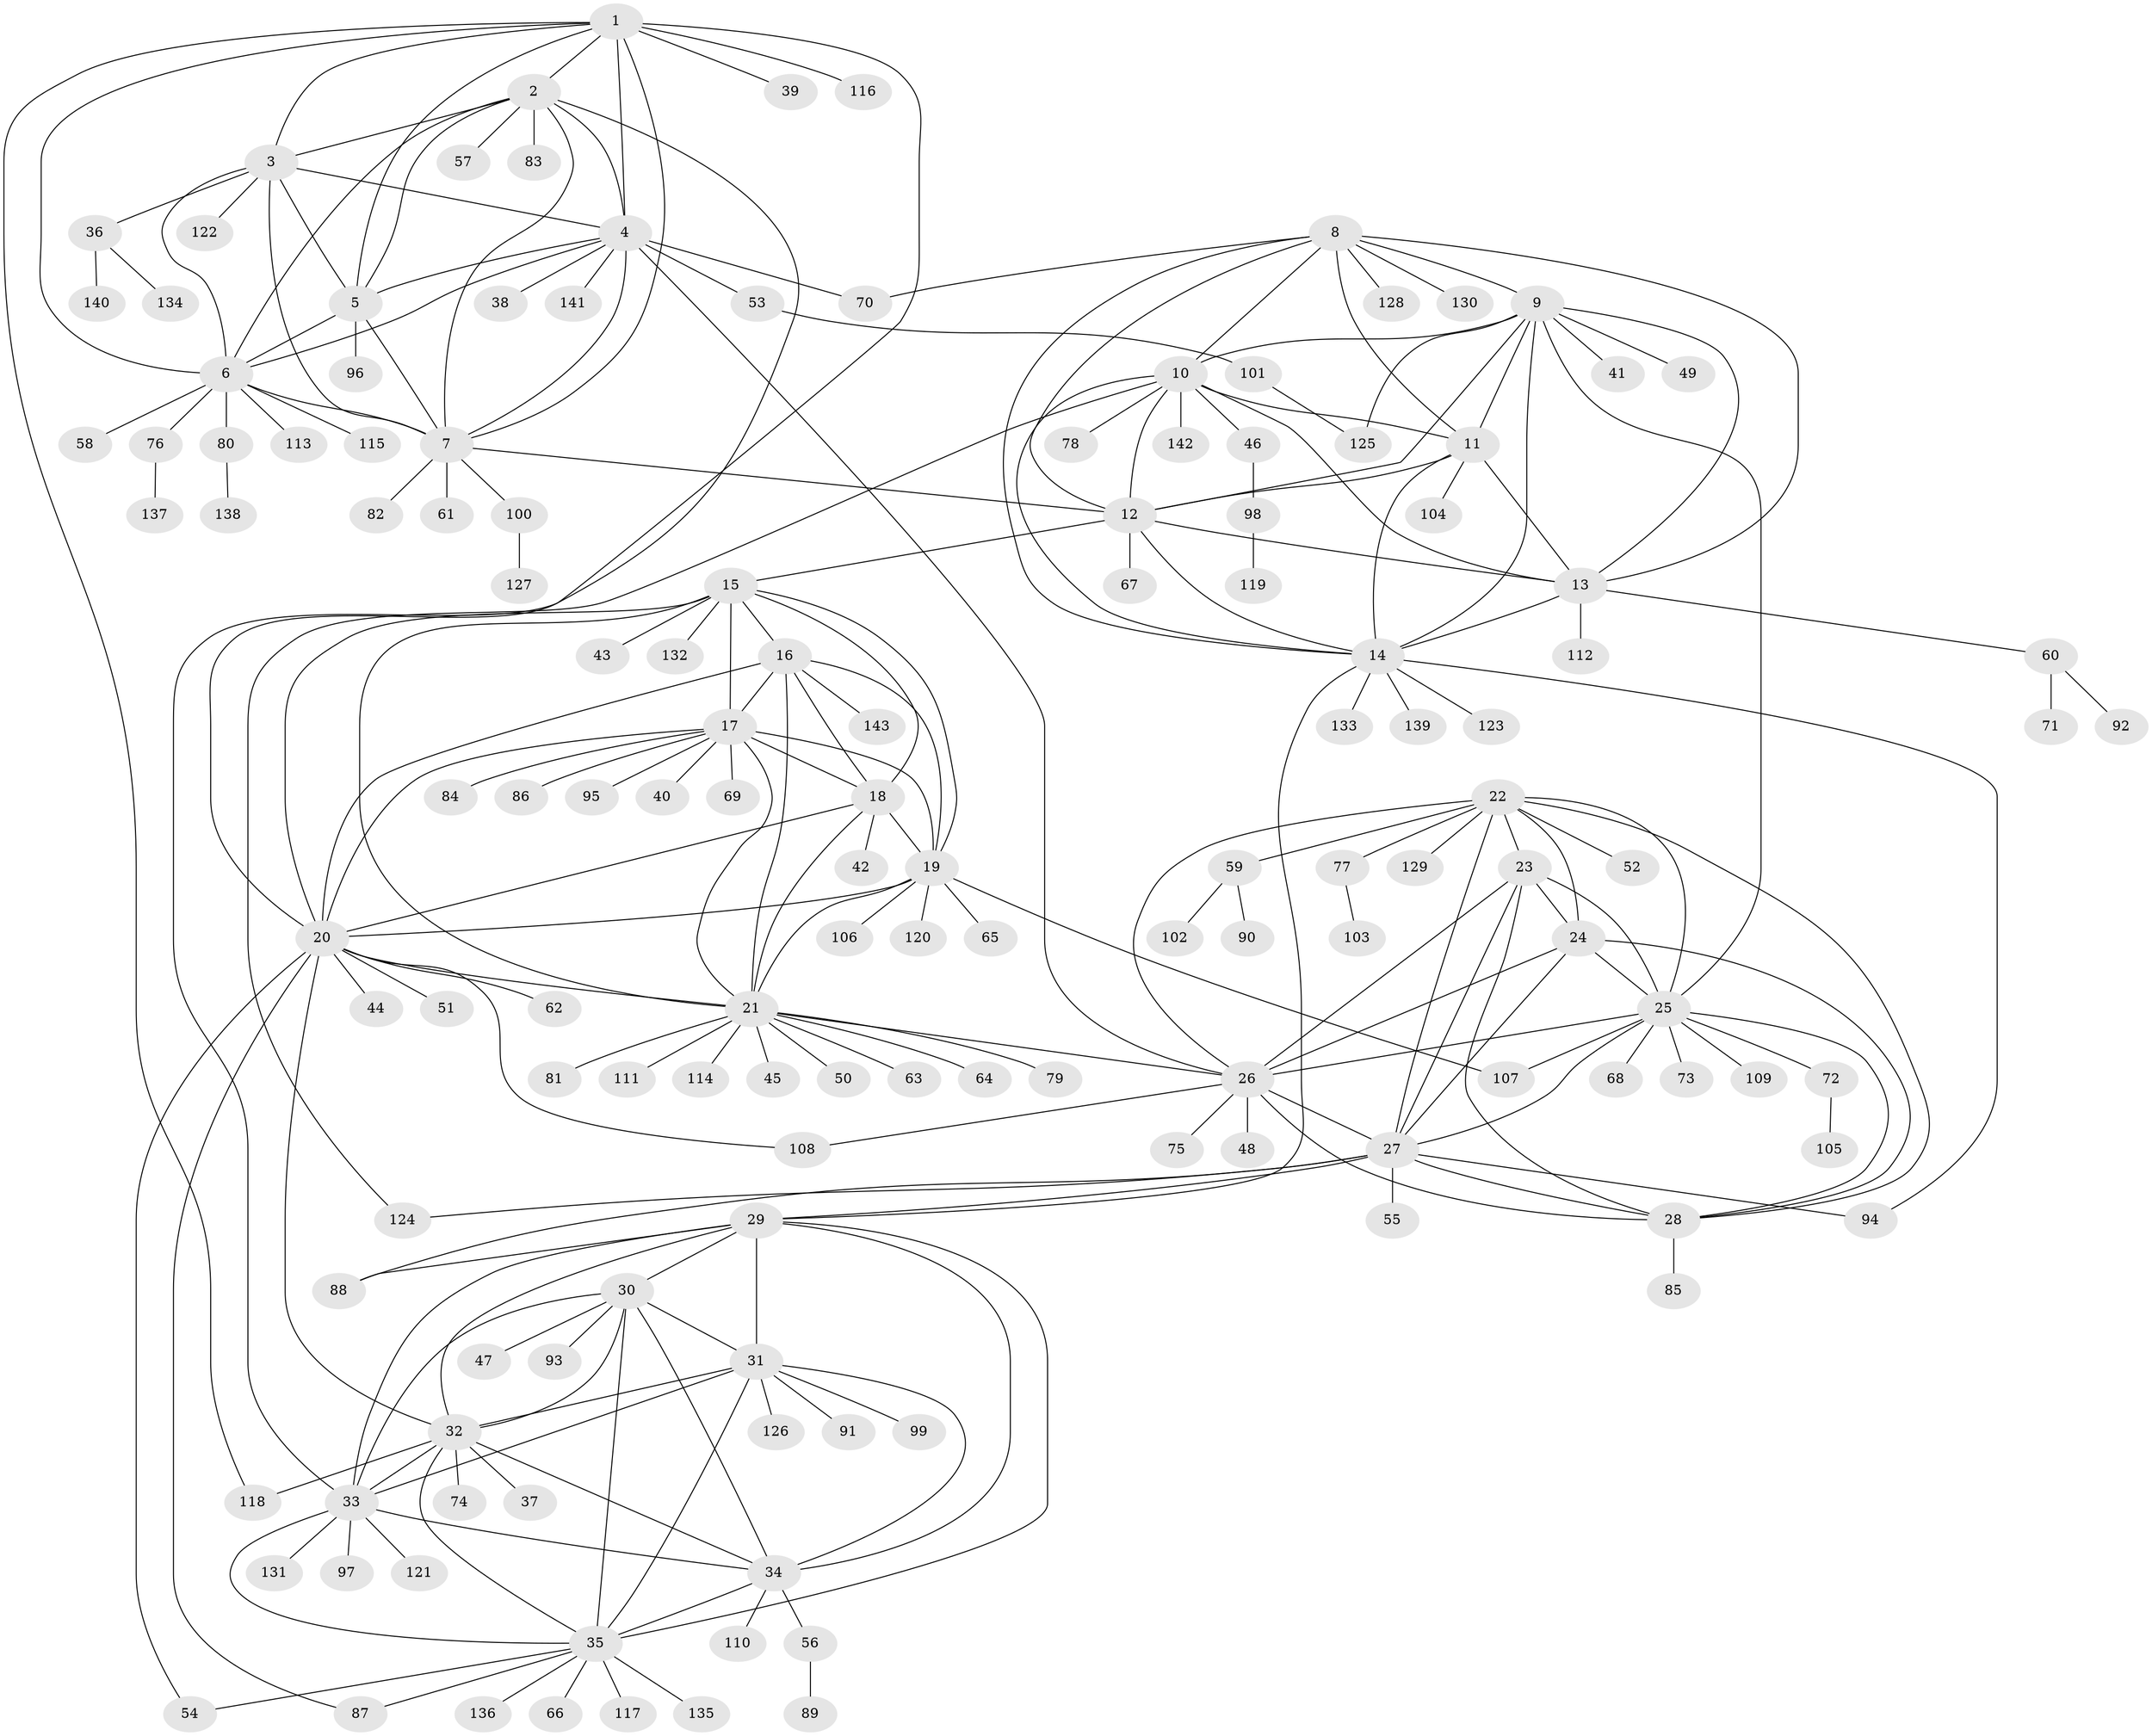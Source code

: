 // Generated by graph-tools (version 1.1) at 2025/50/03/09/25 03:50:38]
// undirected, 143 vertices, 233 edges
graph export_dot {
graph [start="1"]
  node [color=gray90,style=filled];
  1;
  2;
  3;
  4;
  5;
  6;
  7;
  8;
  9;
  10;
  11;
  12;
  13;
  14;
  15;
  16;
  17;
  18;
  19;
  20;
  21;
  22;
  23;
  24;
  25;
  26;
  27;
  28;
  29;
  30;
  31;
  32;
  33;
  34;
  35;
  36;
  37;
  38;
  39;
  40;
  41;
  42;
  43;
  44;
  45;
  46;
  47;
  48;
  49;
  50;
  51;
  52;
  53;
  54;
  55;
  56;
  57;
  58;
  59;
  60;
  61;
  62;
  63;
  64;
  65;
  66;
  67;
  68;
  69;
  70;
  71;
  72;
  73;
  74;
  75;
  76;
  77;
  78;
  79;
  80;
  81;
  82;
  83;
  84;
  85;
  86;
  87;
  88;
  89;
  90;
  91;
  92;
  93;
  94;
  95;
  96;
  97;
  98;
  99;
  100;
  101;
  102;
  103;
  104;
  105;
  106;
  107;
  108;
  109;
  110;
  111;
  112;
  113;
  114;
  115;
  116;
  117;
  118;
  119;
  120;
  121;
  122;
  123;
  124;
  125;
  126;
  127;
  128;
  129;
  130;
  131;
  132;
  133;
  134;
  135;
  136;
  137;
  138;
  139;
  140;
  141;
  142;
  143;
  1 -- 2;
  1 -- 3;
  1 -- 4;
  1 -- 5;
  1 -- 6;
  1 -- 7;
  1 -- 33;
  1 -- 39;
  1 -- 116;
  1 -- 118;
  2 -- 3;
  2 -- 4;
  2 -- 5;
  2 -- 6;
  2 -- 7;
  2 -- 20;
  2 -- 57;
  2 -- 83;
  3 -- 4;
  3 -- 5;
  3 -- 6;
  3 -- 7;
  3 -- 36;
  3 -- 122;
  4 -- 5;
  4 -- 6;
  4 -- 7;
  4 -- 26;
  4 -- 38;
  4 -- 53;
  4 -- 70;
  4 -- 141;
  5 -- 6;
  5 -- 7;
  5 -- 96;
  6 -- 7;
  6 -- 58;
  6 -- 76;
  6 -- 80;
  6 -- 113;
  6 -- 115;
  7 -- 12;
  7 -- 61;
  7 -- 82;
  7 -- 100;
  8 -- 9;
  8 -- 10;
  8 -- 11;
  8 -- 12;
  8 -- 13;
  8 -- 14;
  8 -- 70;
  8 -- 128;
  8 -- 130;
  9 -- 10;
  9 -- 11;
  9 -- 12;
  9 -- 13;
  9 -- 14;
  9 -- 25;
  9 -- 41;
  9 -- 49;
  9 -- 125;
  10 -- 11;
  10 -- 12;
  10 -- 13;
  10 -- 14;
  10 -- 46;
  10 -- 78;
  10 -- 124;
  10 -- 142;
  11 -- 12;
  11 -- 13;
  11 -- 14;
  11 -- 104;
  12 -- 13;
  12 -- 14;
  12 -- 15;
  12 -- 67;
  13 -- 14;
  13 -- 60;
  13 -- 112;
  14 -- 29;
  14 -- 94;
  14 -- 123;
  14 -- 133;
  14 -- 139;
  15 -- 16;
  15 -- 17;
  15 -- 18;
  15 -- 19;
  15 -- 20;
  15 -- 21;
  15 -- 43;
  15 -- 132;
  16 -- 17;
  16 -- 18;
  16 -- 19;
  16 -- 20;
  16 -- 21;
  16 -- 143;
  17 -- 18;
  17 -- 19;
  17 -- 20;
  17 -- 21;
  17 -- 40;
  17 -- 69;
  17 -- 84;
  17 -- 86;
  17 -- 95;
  18 -- 19;
  18 -- 20;
  18 -- 21;
  18 -- 42;
  19 -- 20;
  19 -- 21;
  19 -- 65;
  19 -- 106;
  19 -- 107;
  19 -- 120;
  20 -- 21;
  20 -- 32;
  20 -- 44;
  20 -- 51;
  20 -- 54;
  20 -- 62;
  20 -- 87;
  20 -- 108;
  21 -- 26;
  21 -- 45;
  21 -- 50;
  21 -- 63;
  21 -- 64;
  21 -- 79;
  21 -- 81;
  21 -- 111;
  21 -- 114;
  22 -- 23;
  22 -- 24;
  22 -- 25;
  22 -- 26;
  22 -- 27;
  22 -- 28;
  22 -- 52;
  22 -- 59;
  22 -- 77;
  22 -- 129;
  23 -- 24;
  23 -- 25;
  23 -- 26;
  23 -- 27;
  23 -- 28;
  24 -- 25;
  24 -- 26;
  24 -- 27;
  24 -- 28;
  25 -- 26;
  25 -- 27;
  25 -- 28;
  25 -- 68;
  25 -- 72;
  25 -- 73;
  25 -- 107;
  25 -- 109;
  26 -- 27;
  26 -- 28;
  26 -- 48;
  26 -- 75;
  26 -- 108;
  27 -- 28;
  27 -- 29;
  27 -- 55;
  27 -- 88;
  27 -- 94;
  27 -- 124;
  28 -- 85;
  29 -- 30;
  29 -- 31;
  29 -- 32;
  29 -- 33;
  29 -- 34;
  29 -- 35;
  29 -- 88;
  30 -- 31;
  30 -- 32;
  30 -- 33;
  30 -- 34;
  30 -- 35;
  30 -- 47;
  30 -- 93;
  31 -- 32;
  31 -- 33;
  31 -- 34;
  31 -- 35;
  31 -- 91;
  31 -- 99;
  31 -- 126;
  32 -- 33;
  32 -- 34;
  32 -- 35;
  32 -- 37;
  32 -- 74;
  32 -- 118;
  33 -- 34;
  33 -- 35;
  33 -- 97;
  33 -- 121;
  33 -- 131;
  34 -- 35;
  34 -- 56;
  34 -- 110;
  35 -- 54;
  35 -- 66;
  35 -- 87;
  35 -- 117;
  35 -- 135;
  35 -- 136;
  36 -- 134;
  36 -- 140;
  46 -- 98;
  53 -- 101;
  56 -- 89;
  59 -- 90;
  59 -- 102;
  60 -- 71;
  60 -- 92;
  72 -- 105;
  76 -- 137;
  77 -- 103;
  80 -- 138;
  98 -- 119;
  100 -- 127;
  101 -- 125;
}
